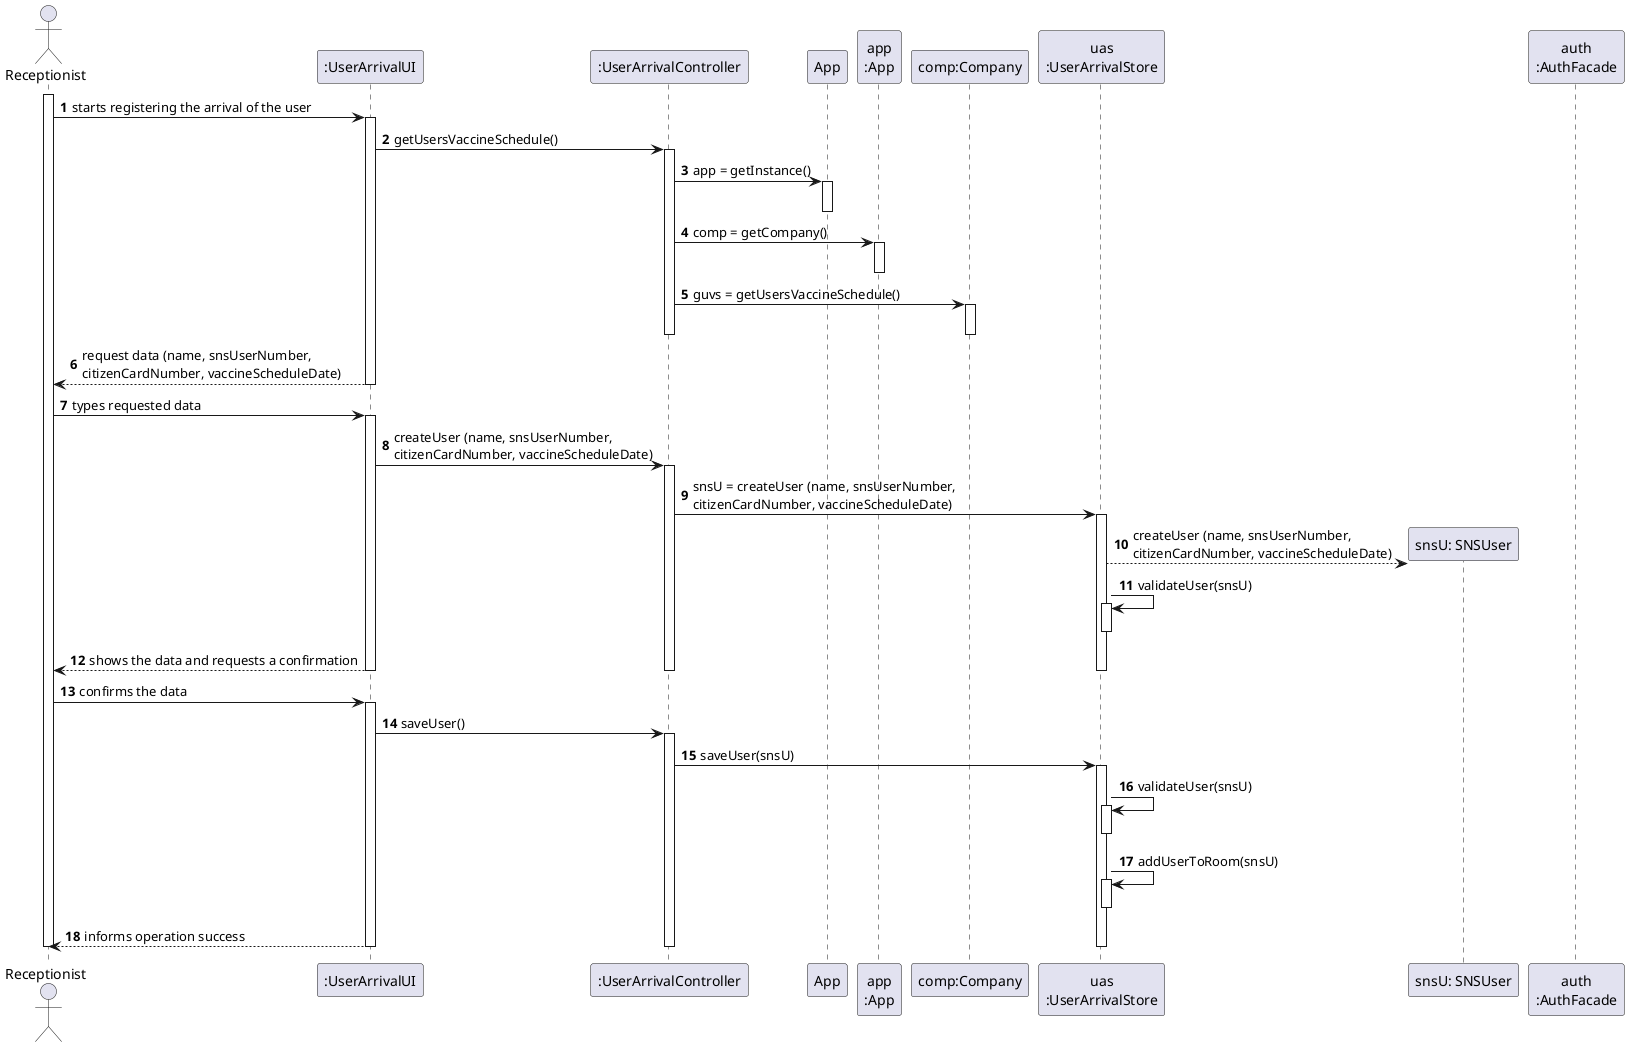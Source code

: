 @startuml
autonumber
actor "Receptionist" as RCP


participant ":UserArrivalUI" as UI
participant ":UserArrivalController" as CTRL
participant "App" as APP
participant "app\n:App" as App
participant "comp:Company" as COMP
participant "uas\n:UserArrivalStore" as UAS
participant "snsU: SNSUser" as snsU
participant "auth\n:AuthFacade" as AF



activate RCP
RCP -> UI : starts registering the arrival of the user
activate UI
UI -> CTRL : getUsersVaccineSchedule()
activate CTRL
CTRL -> APP : app = getInstance()
activate APP
deactivate APP
CTRL -> App : comp = getCompany()
activate App
deactivate App
CTRL -> COMP : guvs = getUsersVaccineSchedule()
activate COMP
deactivate COMP
deactivate CTRL


UI --> RCP : request data (name, snsUserNumber, \ncitizenCardNumber, vaccineScheduleDate)

deactivate UI

RCP -> UI : types requested data
activate UI

UI -> CTRL : createUser (name, snsUserNumber, \ncitizenCardNumber, vaccineScheduleDate)
activate CTRL

CTRL -> UAS : snsU = createUser (name, snsUserNumber, \ncitizenCardNumber, vaccineScheduleDate)
activate UAS

UAS --> snsU** : createUser (name, snsUserNumber, \ncitizenCardNumber, vaccineScheduleDate)

UAS -> UAS : validateUser(snsU)
activate UAS
deactivate UAS

UI --> RCP : shows the data and requests a confirmation
deactivate UI
deactivate CTRL
deactivate UAS

RCP -> UI : confirms the data
activate UI

UI -> CTRL : saveUser()
activate CTRL

CTRL -> UAS: saveUser(snsU)
activate UAS

UAS -> UAS : validateUser(snsU)
activate UAS
deactivate UAS

UAS -> UAS : addUserToRoom(snsU)
activate UAS
deactivate UAS


UI --> RCP : informs operation success
deactivate UAS
deactivate CTRL
deactivate UI
deactivate RCP

@enduml